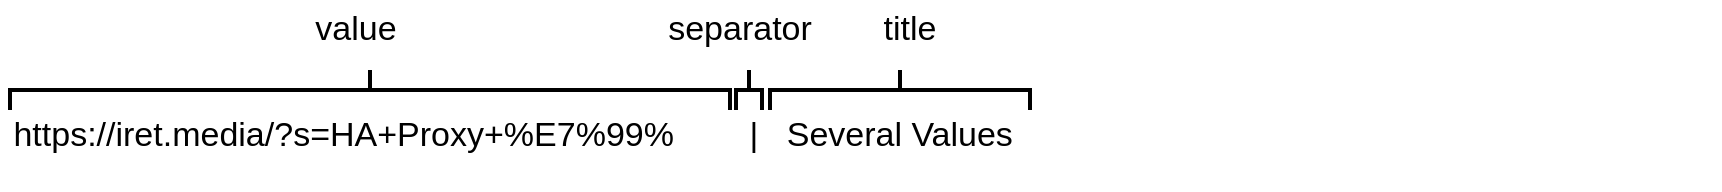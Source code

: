 <mxfile version="24.2.7" type="device">
  <diagram name="ページ1" id="0mRtbUcXiRgQefocvBfH">
    <mxGraphModel dx="870" dy="595" grid="1" gridSize="10" guides="1" tooltips="1" connect="1" arrows="1" fold="1" page="1" pageScale="1" pageWidth="10" pageHeight="10" math="0" shadow="0">
      <root>
        <mxCell id="0" />
        <mxCell id="1" parent="0" />
        <mxCell id="1VkHnEbaeBBj4qfACHqL-1" value="&lt;div style=&quot;&quot;&gt;&lt;span style=&quot;background-color: initial;&quot;&gt;&amp;nbsp;https://iret.media/?s=HA+Proxy&lt;/span&gt;&lt;span style=&quot;background-color: initial;&quot;&gt;+%E7%99%&amp;nbsp;&lt;/span&gt;&lt;span style=&quot;background-color: initial;&quot;&gt;&amp;nbsp; &amp;nbsp; &amp;nbsp; &amp;nbsp;|&amp;nbsp; &amp;nbsp;Several Values&lt;/span&gt;&lt;/div&gt;" style="text;strokeColor=none;align=left;fillColor=none;html=1;verticalAlign=middle;whiteSpace=wrap;rounded=0;fontSize=17;" parent="1" vertex="1">
          <mxGeometry x="65" y="-45" width="860" height="55" as="geometry" />
        </mxCell>
        <mxCell id="1VkHnEbaeBBj4qfACHqL-15" value="" style="strokeWidth=2;html=1;shape=mxgraph.flowchart.annotation_2;align=left;labelPosition=right;pointerEvents=1;direction=south;" parent="1" vertex="1">
          <mxGeometry x="70" y="-50" width="360" height="20" as="geometry" />
        </mxCell>
        <mxCell id="1VkHnEbaeBBj4qfACHqL-16" value="" style="strokeWidth=2;html=1;shape=mxgraph.flowchart.annotation_2;align=left;labelPosition=right;pointerEvents=1;direction=south;" parent="1" vertex="1">
          <mxGeometry x="433" y="-50" width="13" height="20" as="geometry" />
        </mxCell>
        <mxCell id="1VkHnEbaeBBj4qfACHqL-17" value="" style="strokeWidth=2;html=1;shape=mxgraph.flowchart.annotation_2;align=left;labelPosition=right;pointerEvents=1;direction=south;" parent="1" vertex="1">
          <mxGeometry x="450" y="-50" width="130" height="20" as="geometry" />
        </mxCell>
        <mxCell id="1VkHnEbaeBBj4qfACHqL-18" value="value" style="text;html=1;align=center;verticalAlign=middle;whiteSpace=wrap;rounded=0;fontSize=17;" parent="1" vertex="1">
          <mxGeometry x="212.5" y="-85" width="60" height="30" as="geometry" />
        </mxCell>
        <mxCell id="1VkHnEbaeBBj4qfACHqL-19" value="separator" style="text;html=1;align=center;verticalAlign=middle;whiteSpace=wrap;rounded=0;fontSize=17;" parent="1" vertex="1">
          <mxGeometry x="405" y="-85" width="60" height="30" as="geometry" />
        </mxCell>
        <mxCell id="1VkHnEbaeBBj4qfACHqL-20" value="title" style="text;html=1;align=center;verticalAlign=middle;whiteSpace=wrap;rounded=0;fontSize=17;" parent="1" vertex="1">
          <mxGeometry x="490" y="-85" width="60" height="30" as="geometry" />
        </mxCell>
      </root>
    </mxGraphModel>
  </diagram>
</mxfile>
